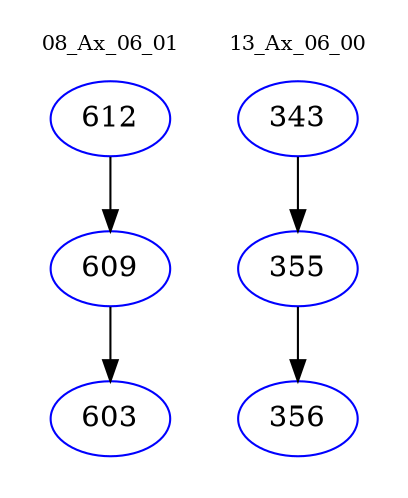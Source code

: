 digraph{
subgraph cluster_0 {
color = white
label = "08_Ax_06_01";
fontsize=10;
T0_612 [label="612", color="blue"]
T0_612 -> T0_609 [color="black"]
T0_609 [label="609", color="blue"]
T0_609 -> T0_603 [color="black"]
T0_603 [label="603", color="blue"]
}
subgraph cluster_1 {
color = white
label = "13_Ax_06_00";
fontsize=10;
T1_343 [label="343", color="blue"]
T1_343 -> T1_355 [color="black"]
T1_355 [label="355", color="blue"]
T1_355 -> T1_356 [color="black"]
T1_356 [label="356", color="blue"]
}
}

